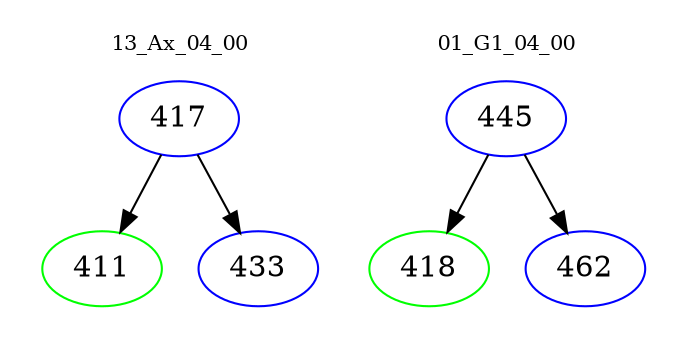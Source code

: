 digraph{
subgraph cluster_0 {
color = white
label = "13_Ax_04_00";
fontsize=10;
T0_417 [label="417", color="blue"]
T0_417 -> T0_411 [color="black"]
T0_411 [label="411", color="green"]
T0_417 -> T0_433 [color="black"]
T0_433 [label="433", color="blue"]
}
subgraph cluster_1 {
color = white
label = "01_G1_04_00";
fontsize=10;
T1_445 [label="445", color="blue"]
T1_445 -> T1_418 [color="black"]
T1_418 [label="418", color="green"]
T1_445 -> T1_462 [color="black"]
T1_462 [label="462", color="blue"]
}
}

